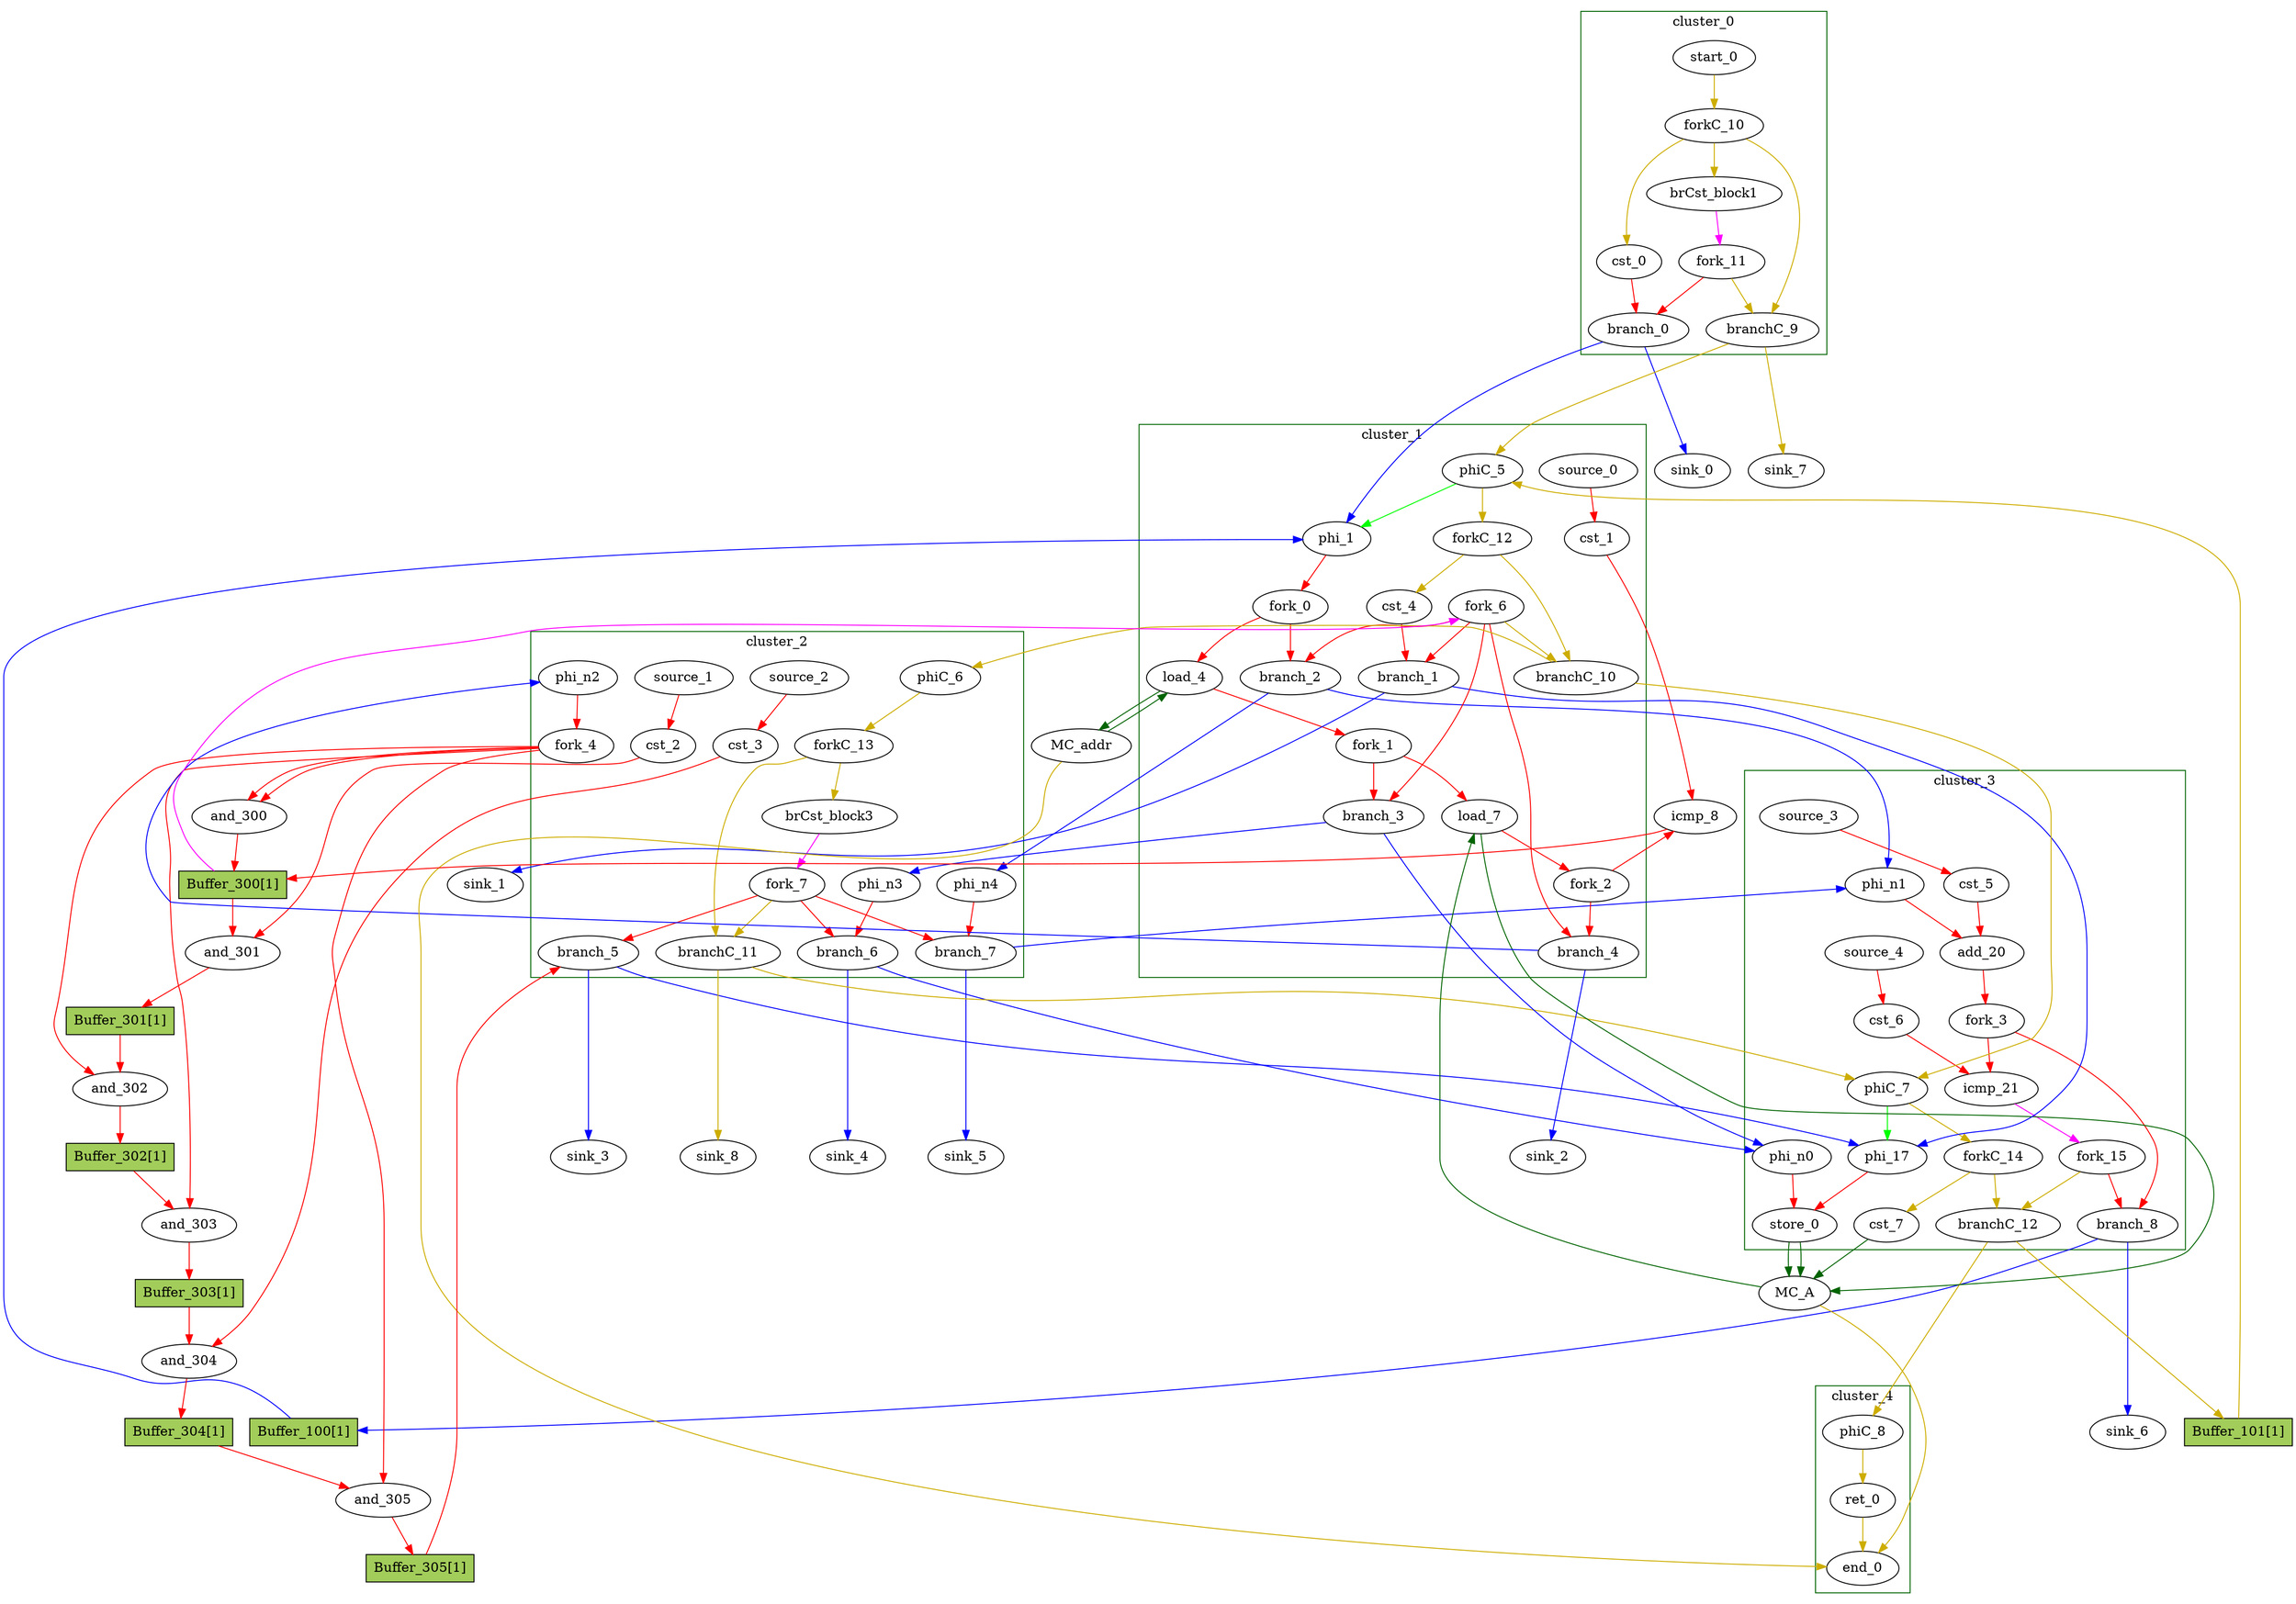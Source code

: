 Digraph G {
	splines=spline;
	subgraph cluster_cluster_3 {
	color = "darkgreen";
label = "cluster_3";
		"phi_17" [type="Mux", in="in1?:1 in2:32 in3:32 ", out="out1:32", bbID=4, delay=1.397];
		"store_0" [type="Operator", in="in1:32 in2:32 ", out="out1:32 out2:32 ", bbID=4, II=1, delay=0.672, latency=0, op="mc_store_op", portId=0];
		"cst_5" [type="Constant", in="in1:1", out="out1:1", bbID=4, value="0x00000001"];
		"add_20" [type="Operator", in="in1:10 in2:10 ", out="out1:10 ", bbID=4, II=1, delay=2.287, latency=0, op="add_op"];
		"cst_6" [type="Constant", in="in1:10", out="out1:10", bbID=4, value="0x000003E8"];
		"icmp_21" [type="Operator", in="in1:10 in2:10 ", out="out1:1 ", bbID=4, II=1, delay=1.907, latency=0, op="icmp_ult_op"];
		"phi_n0" [type="Merge", in="in1:32 in2:32 ", out="out1:32", bbID=4, delay=1.397];
		"phi_n1" [type="Merge", in="in1:10 in2:10 ", out="out1:10", bbID=4, delay=1.397];
		"fork_3" [type="Fork", in="in1:10", out="out1:10 out2:10 ", bbID=4];
		"branch_8" [type="Branch", in="in1:10 in2?:1", out="out1+:10 out2-:10", bbID=4];
		"cst_7" [type="Constant", in="in1:1", out="out1:1", bbID=4, value="0x00000001"];
		"phiC_7" [type="CntrlMerge", in="in1:0 in2:0 ", out="out1:0 out2?:1", bbID=4, delay=0.0];
		"forkC_14" [type="Fork", in="in1:0", out="out1:0 out2:0 ", bbID=4];
		"branchC_12" [type="Branch", in="in1:0 in2?:1", out="out1+:0 out2-:0", bbID=4];
		"fork_15" [type="Fork", in="in1:1", out="out1:1 out2:1 ", bbID=4];
		"source_3" [type="Source", out="out1:1", bbID=4];
		"source_4" [type="Source", out="out1:10", bbID=4];
	}
	subgraph cluster_cluster_2 {
	color = "darkgreen";
label = "cluster_2";
		"cst_2" [type="Constant", in="in1:32", out="out1:32", bbID=3, value="0x419C30C3"];
		"cst_3" [type="Constant", in="in1:32", out="out1:32", bbID=3, value="0x406D1AD2"];
		"brCst_block3" [type="Constant", in="in1:1", out="out1:1", bbID=3, value="0x1"];
		"phi_n2" [type="Merge", in="in1:32 ", out="out1:32", bbID=3, delay=0.0];
		"phi_n3" [type="Merge", in="in1:32 ", out="out1:32", bbID=3, delay=0.0];
		"phi_n4" [type="Merge", in="in1:10 ", out="out1:10", bbID=3, delay=0.0];
		"fork_4" [type="Fork", in="in1:32", out="out1:32 out2:32 out3:32 out4:32 out5:32 ", bbID=3];
		"branch_5" [type="Branch", in="in1:32 in2?:1", out="out1+:32 out2-:32", bbID=3];
		"branch_6" [type="Branch", in="in1:32 in2?:1", out="out1+:32 out2-:32", bbID=3];
		"branch_7" [type="Branch", in="in1:10 in2?:1", out="out1+:10 out2-:10", bbID=3];
		"fork_7" [type="Fork", in="in1:1", out="out1:1 out2:1 out3:1 out4:1 ", bbID=3];
		"phiC_6" [type="Merge", in="in1:0 ", out="out1:0", bbID=3, delay=0.0];
		"forkC_13" [type="Fork", in="in1:0", out="out1:0 out2:0 ", bbID=3];
		"branchC_11" [type="Branch", in="in1:0 in2?:1", out="out1+:0 out2-:0", bbID=3];
		"source_1" [type="Source", out="out1:32", bbID=3];
		"source_2" [type="Source", out="out1:32", bbID=3];
	}
	subgraph cluster_cluster_4 {
	color = "darkgreen";
label = "cluster_4";
		"ret_0" [type="Operator", in="in1:0 ", out="out1:0 ", bbID=5, II=1, delay=0.0, latency=0, op="ret_op"];
		"end_0" [type="Exit", in="in1:0*e in2:0*e in3:0 ", out="out1:0", bbID=0];
		"phiC_8" [type="Merge", in="in1:0 ", out="out1:0", bbID=5, delay=0.0];
	}
	subgraph cluster_cluster_1 {
	color = "darkgreen";
label = "cluster_1";
		"phi_1" [type="Mux", in="in1?:1 in2:10 in3:10 ", out="out1:10", bbID=2, delay=1.397];
		"load_4" [type="Operator", in="in1:32 in2:10 ", out="out1:32 out2:10 ", bbID=2, II=1, delay=1.412, latency=2, op="mc_load_op", portId=0];
		"load_7" [type="Operator", in="in1:32 in2:32 ", out="out1:32 out2:32 ", bbID=2, II=1, delay=1.412, latency=2, op="mc_load_op", portId=0];
		"cst_1" [type="Constant", in="in1:32", out="out1:32", bbID=2, value="0x3F800000"];
		"cst_4" [type="Constant", in="in1:32", out="out1:32", bbID=2, value="0x3F800000"];
		"fork_0" [type="Fork", in="in1:10", out="out1:10 out2:10 ", bbID=2];
		"fork_1" [type="Fork", in="in1:32", out="out1:32 out2:32 ", bbID=2];
		"fork_2" [type="Fork", in="in1:32", out="out1:32 out2:32 ", bbID=2];
		"branch_1" [type="Branch", in="in1:32 in2?:1", out="out1+:32 out2-:32", bbID=2];
		"branch_2" [type="Branch", in="in1:10 in2?:1", out="out1+:10 out2-:10", bbID=2];
		"branch_3" [type="Branch", in="in1:32 in2?:1", out="out1+:32 out2-:32", bbID=2];
		"branch_4" [type="Branch", in="in1:32 in2?:1", out="out1+:32 out2-:32", bbID=2];
		"fork_6" [type="Fork", in="in1:1", out="out1:1 out2:1 out3:1 out4:1 out5:1 ", bbID=2];
		"phiC_5" [type="CntrlMerge", in="in1:0 in2:0 ", out="out1:0 out2?:1", bbID=2, delay=0.0];
		"forkC_12" [type="Fork", in="in1:0", out="out1:0 out2:0 ", bbID=2];
		"branchC_10" [type="Branch", in="in1:0 in2?:1", out="out1+:0 out2-:0", bbID=2];
		"source_0" [type="Source", out="out1:32", bbID=2];
	}
	subgraph cluster_cluster_0 {
	color = "darkgreen";
label = "cluster_0";
		"brCst_block1" [type="Constant", in="in1:1", out="out1:1", bbID=1, value="0x1"];
		"cst_0" [type="Constant", in="in1:1", out="out1:1", bbID=1, value="0x00000000"];
		"branch_0" [type="Branch", in="in1:1 in2?:1", out="out1+:1 out2-:1", bbID=1];
		"start_0" [type="Entry", in="in1:0", out="out1:0", bbID=1, control="true"];
		"forkC_10" [type="Fork", in="in1:0", out="out1:0 out2:0 out3:0 ", bbID=1];
		"branchC_9" [type="Branch", in="in1:0 in2?:1", out="out1+:0 out2-:0", bbID=1];
		"fork_11" [type="Fork", in="in1:1", out="out1:1 out2:1 ", bbID=1];
	}
		"MC_addr" [type="MC", in="in1:10*l0a ", out="out1:32*l0d out2:0*e ", bbID=0, bbcount=0, ldcount=1, memory="addr", stcount=0];
		"MC_A" [type="MC", in="in1:32*c0 in2:32*l0a in3:32*s0a in4:32*s0d ", out="out1:32*l0d out2:0*e ", bbID=0, bbcount=1, ldcount=1, memory="A", stcount=1];
		"sink_0" [type="Sink", in="in1:1", bbID=0];
		"sink_1" [type="Sink", in="in1:32", bbID=0];
		"sink_2" [type="Sink", in="in1:32", bbID=0];
		"sink_3" [type="Sink", in="in1:32", bbID=0];
		"sink_4" [type="Sink", in="in1:32", bbID=0];
		"sink_5" [type="Sink", in="in1:10", bbID=0];
		"sink_6" [type="Sink", in="in1:10", bbID=0];
		"sink_7" [type="Sink", in="in1:0", bbID=0];
		"sink_8" [type="Sink", in="in1:0", bbID=0];
		"Buffer_100" [type="Buffer", in="in1:32", out="out1:32", bbID=3, fillcolor="darkolivegreen3", height=0.4, label="Buffer_100[1]", shape="box", slots=1, style="filled", transparent="false"];
		"Buffer_101" [type="Buffer", in="in1:32", out="out1:32", bbID=3, fillcolor="darkolivegreen3", height=0.4, label="Buffer_101[1]", shape="box", slots=1, style="filled", transparent="false"];
		"icmp_8" [type="Operator", in="in1:32 in2:32 ", out="out1:1 ", bbID=2, II=1, delay=1.895, latency=2, op="icmp_ult_op"];
		"Buffer_300" [type="Buffer", in="in1:32", out="out1:32", bbID=3, fillcolor="darkolivegreen3", height=0.4, label="Buffer_300[1]", shape="box", slots=1, style="filled", transparent="false"];
		"and_300" [type="Operator", in="in1:32 in2:32 ", out="out1:32 ", bbID=3, II=1, delay=0.0, latency=6, op="and_op"];
		"and_301" [type="Operator", in="in1:32 in2:32 ", out="out1:32 ", bbID=3, II=1, delay=0.0, latency=10, op="and_op"];
		"Buffer_301" [type="Buffer", in="in1:32", out="out1:32", bbID=3, fillcolor="darkolivegreen3", height=0.4, label="Buffer_301[1]", shape="box", slots=1, style="filled", transparent="false"];
		"and_302" [type="Operator", in="in1:32 in2:32 ", out="out1:32 ", bbID=3, II=1, delay=0.0, latency=6, op="and_op"];
		"Buffer_302" [type="Buffer", in="in1:32", out="out1:32", bbID=3, fillcolor="darkolivegreen3", height=0.4, label="Buffer_302[1]", shape="box", slots=1, style="filled", transparent="false"];
		"and_303" [type="Operator", in="in1:32 in2:32 ", out="out1:32 ", bbID=3, II=1, delay=0.0, latency=6, op="and_op"];
		"Buffer_303" [type="Buffer", in="in1:32", out="out1:32", bbID=3, fillcolor="darkolivegreen3", height=0.4, label="Buffer_303[1]", shape="box", slots=1, style="filled", transparent="false"];
		"and_304" [type="Operator", in="in1:32 in2:32 ", out="out1:32 ", bbID=3, II=1, delay=0.0, latency=10, op="and_op"];
		"Buffer_304" [type="Buffer", in="in1:32", out="out1:32", bbID=3, fillcolor="darkolivegreen3", height=0.4, label="Buffer_304[1]", shape="box", slots=1, style="filled", transparent="false"];
		"and_305" [type="Operator", in="in1:32 in2:32 ", out="out1:32 ", bbID=3, II=1, delay=0.0, latency=6, op="and_op"];
		"Buffer_305" [type="Buffer", in="in1:32", out="out1:32", bbID=3, fillcolor="darkolivegreen3", height=0.4, label="Buffer_305[1]", shape="box", slots=1, style="filled", transparent="false"];
		"brCst_block1" -> "fork_11" [color = "magenta", from = "out1", to = "in1"];
		"cst_0" -> "branch_0" [color = "red", from = "out1", to = "in1"];
		"phi_1" -> "fork_0" [color = "red", from = "out1", to = "in1"];
		"load_4" -> "fork_1" [color = "red", from = "out1", to = "in1"];
		"load_4" -> "MC_addr" [color = "darkgreen", mem_address = "true", from = "out2", to = "in1"];
		"load_7" -> "fork_2" [color = "red", from = "out1", to = "in1"];
		"load_7" -> "MC_A" [color = "darkgreen", mem_address = "true", from = "out2", to = "in2"];
		"cst_1" -> "icmp_8" [color = "red", from = "out1", to = "in2"];
		"cst_2" -> "and_301" [color = "red", from = "out1", to = "in2"];
		"cst_3" -> "and_304" [color = "red", from = "out1", to = "in2"];
		"brCst_block3" -> "fork_7" [color = "magenta", from = "out1", to = "in1"];
		"cst_4" -> "branch_1" [color = "red", from = "out1", to = "in1"];
		"phi_17" -> "store_0" [color = "red", from = "out1", to = "in1"];
		"store_0" -> "MC_A" [color = "darkgreen", mem_address = "true", from = "out2", to = "in3"];
		"store_0" -> "MC_A" [color = "darkgreen", mem_address = "false", from = "out1", to = "in4"];
		"cst_5" -> "add_20" [color = "red", from = "out1", to = "in2"];
		"add_20" -> "fork_3" [color = "red", from = "out1", to = "in1"];
		"cst_6" -> "icmp_21" [color = "red", from = "out1", to = "in2"];
		"icmp_21" -> "fork_15" [color = "magenta", from = "out1", to = "in1"];
		"ret_0" -> "end_0" [color = "gold3", from = "out1", to = "in3"];
		"phi_n0" -> "store_0" [color = "red", from = "out1", to = "in2"];
		"phi_n1" -> "add_20" [color = "red", from = "out1", to = "in1"];
		"phi_n2" -> "fork_4" [color = "red", from = "out1", to = "in1"];
		"phi_n3" -> "branch_6" [color = "red", from = "out1", to = "in1"];
		"phi_n4" -> "branch_7" [color = "red", from = "out1", to = "in1"];
		"fork_0" -> "load_4" [color = "red", from = "out1", to = "in2"];
		"fork_0" -> "branch_2" [color = "red", from = "out2", to = "in1"];
		"fork_1" -> "load_7" [color = "red", from = "out1", to = "in2"];
		"fork_1" -> "branch_3" [color = "red", from = "out2", to = "in1"];
		"fork_2" -> "branch_4" [color = "red", from = "out2", to = "in1"];
		"fork_2" -> "icmp_8" [color = "red", from = "out1", to = "in1"];
		"fork_3" -> "icmp_21" [color = "red", from = "out1", to = "in1"];
		"fork_3" -> "branch_8" [color = "red", from = "out2", to = "in1"];
		"fork_4" -> "and_300" [color = "red", from = "out2", to = "in2"];
		"fork_4" -> "and_300" [color = "red", from = "out1", to = "in1"];
		"fork_4" -> "and_302" [color = "red", from = "out3", to = "in2"];
		"fork_4" -> "and_303" [color = "red", from = "out4", to = "in2"];
		"fork_4" -> "and_305" [color = "red", from = "out5", to = "in2"];
		"branch_0" -> "phi_1" [color = "blue", from = "out1", to = "in2", minlen = 3];
		"branch_0" -> "sink_0" [color = "blue", from = "out2", to = "in1", minlen = 3];
		"branch_1" -> "phi_17" [color = "blue", from = "out2", to = "in2", minlen = 3];
		"branch_1" -> "sink_1" [color = "blue", from = "out1", to = "in1", minlen = 3];
		"branch_2" -> "phi_n1" [color = "blue", from = "out2", to = "in1", minlen = 3];
		"branch_2" -> "phi_n4" [color = "blue", from = "out1", to = "in1", minlen = 3];
		"branch_3" -> "phi_n0" [color = "blue", from = "out2", to = "in1", minlen = 3];
		"branch_3" -> "phi_n3" [color = "blue", from = "out1", to = "in1", minlen = 3];
		"branch_4" -> "phi_n2" [color = "blue", from = "out1", to = "in1", minlen = 3];
		"branch_4" -> "sink_2" [color = "blue", from = "out2", to = "in1", minlen = 3];
		"fork_6" -> "branch_1" [color = "red", from = "out4", to = "in2"];
		"fork_6" -> "branch_2" [color = "red", from = "out3", to = "in2"];
		"fork_6" -> "branch_3" [color = "red", from = "out2", to = "in2"];
		"fork_6" -> "branch_4" [color = "red", from = "out1", to = "in2"];
		"fork_6" -> "branchC_10" [color = "gold3", from = "out5", to = "in2"];
		"branch_5" -> "phi_17" [color = "blue", from = "out1", to = "in3", minlen = 3];
		"branch_5" -> "sink_3" [color = "blue", from = "out2", to = "in1", minlen = 3];
		"branch_6" -> "phi_n0" [color = "blue", from = "out1", to = "in2", minlen = 3];
		"branch_6" -> "sink_4" [color = "blue", from = "out2", to = "in1", minlen = 3];
		"branch_7" -> "phi_n1" [color = "blue", from = "out1", to = "in2", minlen = 3];
		"branch_7" -> "sink_5" [color = "blue", from = "out2", to = "in1", minlen = 3];
		"fork_7" -> "branch_5" [color = "red", from = "out3", to = "in2"];
		"fork_7" -> "branch_6" [color = "red", from = "out2", to = "in2"];
		"fork_7" -> "branch_7" [color = "red", from = "out1", to = "in2"];
		"fork_7" -> "branchC_11" [color = "gold3", from = "out4", to = "in2"];
		"branch_8" -> "sink_6" [color = "blue", from = "out2", to = "in1", minlen = 3];
		"branch_8" -> "Buffer_100" [color = "blue", from = "out1", to = "in1", minlen = 3];
		"MC_addr" -> "load_4" [color = "darkgreen", mem_address = "false", from = "out1", to = "in1"];
		"MC_addr" -> "end_0" [color = "gold3", from = "out2", to = "in1"];
		"MC_A" -> "load_7" [color = "darkgreen", mem_address = "false", from = "out1", to = "in1"];
		"MC_A" -> "end_0" [color = "gold3", from = "out2", to = "in2"];
		"cst_7" -> "MC_A" [color = "darkgreen", from = "out1", to = "in1"];
		"start_0" -> "forkC_10" [color = "gold3", from = "out1", to = "in1"];
		"forkC_10" -> "brCst_block1" [color = "gold3", from = "out3", to = "in1"];
		"forkC_10" -> "cst_0" [color = "gold3", from = "out1", to = "in1"];
		"forkC_10" -> "branchC_9" [color = "gold3", from = "out2", to = "in1"];
		"branchC_9" -> "phiC_5" [color = "gold3", from = "out1", to = "in1", minlen = 3];
		"branchC_9" -> "sink_7" [color = "gold3", from = "out2", to = "in1", minlen = 3];
		"fork_11" -> "branch_0" [color = "red", from = "out1", to = "in2"];
		"fork_11" -> "branchC_9" [color = "gold3", from = "out2", to = "in2"];
		"phiC_5" -> "phi_1" [color = "green", from = "out2", to = "in1"];
		"phiC_5" -> "forkC_12" [color = "gold3", from = "out1", to = "in1"];
		"forkC_12" -> "cst_4" [color = "gold3", from = "out1", to = "in1"];
		"forkC_12" -> "branchC_10" [color = "gold3", from = "out2", to = "in1"];
		"branchC_10" -> "phiC_6" [color = "gold3", from = "out1", to = "in1", minlen = 3];
		"branchC_10" -> "phiC_7" [color = "gold3", from = "out2", to = "in1", minlen = 3];
		"phiC_6" -> "forkC_13" [color = "gold3", from = "out1", to = "in1"];
		"forkC_13" -> "brCst_block3" [color = "gold3", from = "out2", to = "in1"];
		"forkC_13" -> "branchC_11" [color = "gold3", from = "out1", to = "in1"];
		"branchC_11" -> "phiC_7" [color = "gold3", from = "out1", to = "in2", minlen = 3];
		"branchC_11" -> "sink_8" [color = "gold3", from = "out2", to = "in1", minlen = 3];
		"phiC_7" -> "phi_17" [color = "green", from = "out2", to = "in1"];
		"phiC_7" -> "forkC_14" [color = "gold3", from = "out1", to = "in1"];
		"forkC_14" -> "cst_7" [color = "gold3", from = "out1", to = "in1"];
		"forkC_14" -> "branchC_12" [color = "gold3", from = "out2", to = "in1"];
		"branchC_12" -> "phiC_8" [color = "gold3", from = "out2", to = "in1", minlen = 3];
		"branchC_12" -> "Buffer_101" [color = "gold3", from = "out1", to = "in1", minlen = 3];
		"fork_15" -> "branch_8" [color = "red", from = "out1", to = "in2"];
		"fork_15" -> "branchC_12" [color = "gold3", from = "out2", to = "in2"];
		"phiC_8" -> "ret_0" [color = "gold3", from = "out1", to = "in1"];
		"source_0" -> "cst_1" [color = "red", from = "out1", to = "in1"];
		"source_1" -> "cst_2" [color = "red", from = "out1", to = "in1"];
		"source_2" -> "cst_3" [color = "red", from = "out1", to = "in1"];
		"source_3" -> "cst_5" [color = "red", from = "out1", to = "in1"];
		"source_4" -> "cst_6" [color = "red", from = "out1", to = "in1"];
		"Buffer_100" -> "phi_1" [color = "blue", from = "out1", to = "in3", minlen = 3];
		"Buffer_101" -> "phiC_5" [color = "gold3", from = "out1", to = "in2", minlen = 3];
		"icmp_8" -> "Buffer_300" [color = "red", from = "out1", to = "in1"];
		"Buffer_300" -> "fork_6" [color = "magenta", from = "out1", to = "in1"];
		"Buffer_300" -> "and_301" [color = "red", from = "out1", to = "in1"];
		"and_300" -> "Buffer_300" [color = "red", from = "out1", to = "in1"];
		"and_301" -> "Buffer_301" [color = "red", from = "out1", to = "in1"];
		"Buffer_301" -> "and_302" [color = "red", from = "out1", to = "in1"];
		"and_302" -> "Buffer_302" [color = "red", from = "out1", to = "in1"];
		"Buffer_302" -> "and_303" [color = "red", from = "out1", to = "in1"];
		"and_303" -> "Buffer_303" [color = "red", from = "out1", to = "in1"];
		"Buffer_303" -> "and_304" [color = "red", from = "out1", to = "in1"];
		"and_304" -> "Buffer_304" [color = "red", from = "out1", to = "in1"];
		"Buffer_304" -> "and_305" [color = "red", from = "out1", to = "in1"];
		"and_305" -> "Buffer_305" [color = "red", from = "out1", to = "in1"];
		"Buffer_305" -> "branch_5" [color = "red", from = "out1", to = "in1"];
}
